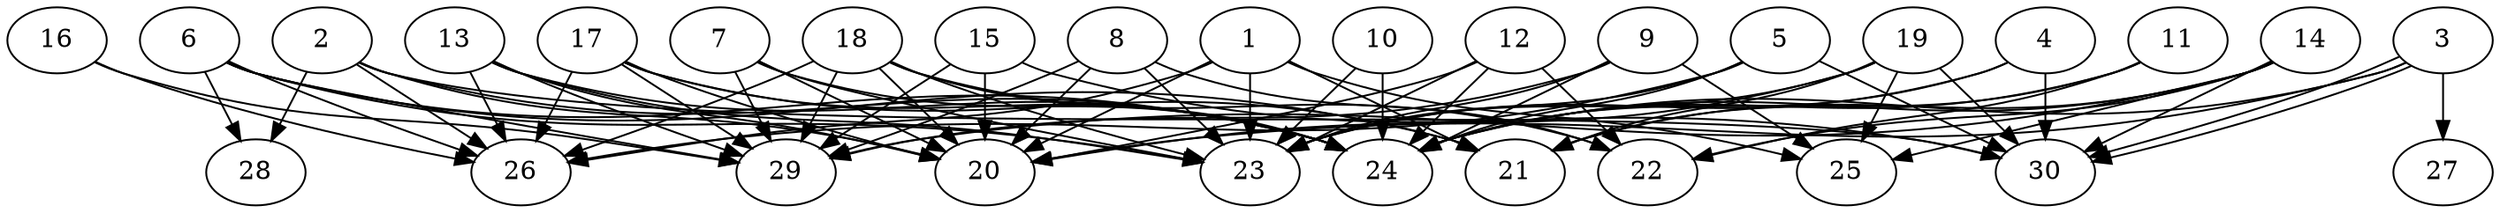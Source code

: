 // DAG automatically generated by daggen at Thu Oct  3 14:04:18 2019
// ./daggen --dot -n 30 --ccr 0.4 --fat 0.9 --regular 0.9 --density 0.7 --mindata 5242880 --maxdata 52428800 
digraph G {
  1 [size="20738560", alpha="0.05", expect_size="8295424"] 
  1 -> 20 [size ="8295424"]
  1 -> 21 [size ="8295424"]
  1 -> 23 [size ="8295424"]
  1 -> 25 [size ="8295424"]
  1 -> 26 [size ="8295424"]
  2 [size="27200000", alpha="0.06", expect_size="10880000"] 
  2 -> 20 [size ="10880000"]
  2 -> 24 [size ="10880000"]
  2 -> 26 [size ="10880000"]
  2 -> 28 [size ="10880000"]
  2 -> 30 [size ="10880000"]
  3 [size="29283840", alpha="0.15", expect_size="11713536"] 
  3 -> 20 [size ="11713536"]
  3 -> 24 [size ="11713536"]
  3 -> 27 [size ="11713536"]
  3 -> 30 [size ="11713536"]
  3 -> 30 [size ="11713536"]
  4 [size="121740800", alpha="0.08", expect_size="48696320"] 
  4 -> 23 [size ="48696320"]
  4 -> 24 [size ="48696320"]
  4 -> 30 [size ="48696320"]
  5 [size="59020800", alpha="0.08", expect_size="23608320"] 
  5 -> 23 [size ="23608320"]
  5 -> 24 [size ="23608320"]
  5 -> 26 [size ="23608320"]
  5 -> 30 [size ="23608320"]
  6 [size="97093120", alpha="0.02", expect_size="38837248"] 
  6 -> 21 [size ="38837248"]
  6 -> 23 [size ="38837248"]
  6 -> 24 [size ="38837248"]
  6 -> 26 [size ="38837248"]
  6 -> 28 [size ="38837248"]
  6 -> 29 [size ="38837248"]
  7 [size="104268800", alpha="0.02", expect_size="41707520"] 
  7 -> 20 [size ="41707520"]
  7 -> 23 [size ="41707520"]
  7 -> 24 [size ="41707520"]
  7 -> 29 [size ="41707520"]
  8 [size="92986880", alpha="0.01", expect_size="37194752"] 
  8 -> 20 [size ="37194752"]
  8 -> 22 [size ="37194752"]
  8 -> 23 [size ="37194752"]
  8 -> 29 [size ="37194752"]
  9 [size="130621440", alpha="0.12", expect_size="52248576"] 
  9 -> 23 [size ="52248576"]
  9 -> 24 [size ="52248576"]
  9 -> 25 [size ="52248576"]
  9 -> 29 [size ="52248576"]
  10 [size="97354240", alpha="0.13", expect_size="38941696"] 
  10 -> 23 [size ="38941696"]
  10 -> 24 [size ="38941696"]
  11 [size="25671680", alpha="0.12", expect_size="10268672"] 
  11 -> 21 [size ="10268672"]
  11 -> 22 [size ="10268672"]
  11 -> 24 [size ="10268672"]
  12 [size="55411200", alpha="0.10", expect_size="22164480"] 
  12 -> 20 [size ="22164480"]
  12 -> 22 [size ="22164480"]
  12 -> 23 [size ="22164480"]
  12 -> 24 [size ="22164480"]
  13 [size="89966080", alpha="0.01", expect_size="35986432"] 
  13 -> 20 [size ="35986432"]
  13 -> 23 [size ="35986432"]
  13 -> 24 [size ="35986432"]
  13 -> 26 [size ="35986432"]
  13 -> 29 [size ="35986432"]
  14 [size="60674560", alpha="0.19", expect_size="24269824"] 
  14 -> 21 [size ="24269824"]
  14 -> 22 [size ="24269824"]
  14 -> 24 [size ="24269824"]
  14 -> 25 [size ="24269824"]
  14 -> 29 [size ="24269824"]
  14 -> 30 [size ="24269824"]
  15 [size="109588480", alpha="0.02", expect_size="43835392"] 
  15 -> 20 [size ="43835392"]
  15 -> 29 [size ="43835392"]
  15 -> 30 [size ="43835392"]
  16 [size="36300800", alpha="0.10", expect_size="14520320"] 
  16 -> 26 [size ="14520320"]
  16 -> 29 [size ="14520320"]
  17 [size="46978560", alpha="0.18", expect_size="18791424"] 
  17 -> 20 [size ="18791424"]
  17 -> 21 [size ="18791424"]
  17 -> 24 [size ="18791424"]
  17 -> 26 [size ="18791424"]
  17 -> 29 [size ="18791424"]
  18 [size="57034240", alpha="0.14", expect_size="22813696"] 
  18 -> 20 [size ="22813696"]
  18 -> 22 [size ="22813696"]
  18 -> 23 [size ="22813696"]
  18 -> 24 [size ="22813696"]
  18 -> 26 [size ="22813696"]
  18 -> 29 [size ="22813696"]
  19 [size="63887360", alpha="0.18", expect_size="25554944"] 
  19 -> 20 [size ="25554944"]
  19 -> 21 [size ="25554944"]
  19 -> 23 [size ="25554944"]
  19 -> 25 [size ="25554944"]
  19 -> 30 [size ="25554944"]
  20 [size="18977280", alpha="0.15", expect_size="7590912"] 
  21 [size="97331200", alpha="0.14", expect_size="38932480"] 
  22 [size="49205760", alpha="0.16", expect_size="19682304"] 
  23 [size="109900800", alpha="0.20", expect_size="43960320"] 
  24 [size="118159360", alpha="0.02", expect_size="47263744"] 
  25 [size="112250880", alpha="0.12", expect_size="44900352"] 
  26 [size="125084160", alpha="0.17", expect_size="50033664"] 
  27 [size="64924160", alpha="0.17", expect_size="25969664"] 
  28 [size="53043200", alpha="0.10", expect_size="21217280"] 
  29 [size="16424960", alpha="0.04", expect_size="6569984"] 
  30 [size="120522240", alpha="0.12", expect_size="48208896"] 
}
